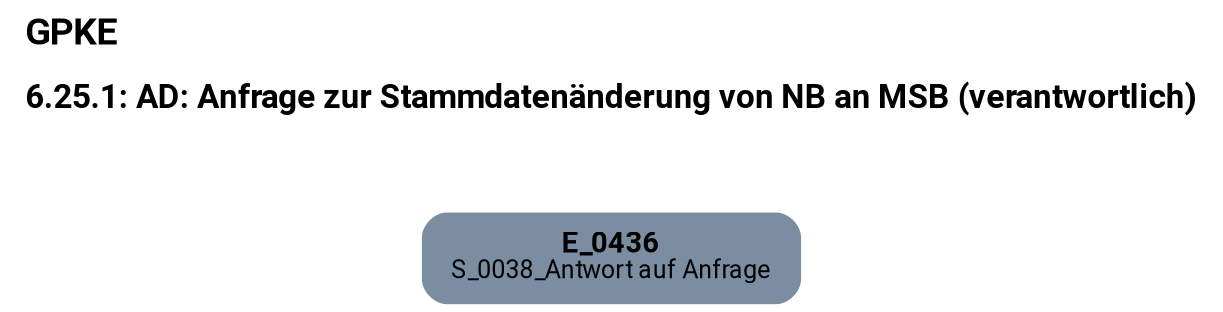 digraph D {
    labelloc="t";
    label=<<B><FONT POINT-SIZE="18">GPKE</FONT></B><BR align="left"/><BR/><B><FONT POINT-SIZE="16">6.25.1: AD: Anfrage zur Stammdatenänderung von NB an MSB (verantwortlich)</FONT></B><BR align="left"/><BR/><BR/><BR/>>;
    ratio="compress";
    concentrate=true;
    pack=true;
    rankdir=TB;
    packmode="array";
    size="20,20";
    "Empty" [margin="0.2,0.12", shape=box, style="filled,rounded", penwidth=0.0, fillcolor="#7a8da1", label=<<B>E_0436</B><BR align="center"/><FONT point-size="12">S_0038_Antwort auf Anfrage</FONT><BR align="center"/>>, fontname="Roboto, sans-serif"];


    bgcolor="transparent";
fontname="Roboto, sans-serif";
}